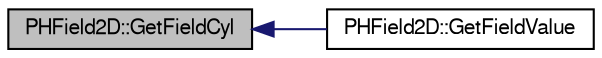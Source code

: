 digraph "PHField2D::GetFieldCyl"
{
  bgcolor="transparent";
  edge [fontname="FreeSans",fontsize="10",labelfontname="FreeSans",labelfontsize="10"];
  node [fontname="FreeSans",fontsize="10",shape=record];
  rankdir="LR";
  Node1 [label="PHField2D::GetFieldCyl",height=0.2,width=0.4,color="black", fillcolor="grey75", style="filled" fontcolor="black"];
  Node1 -> Node2 [dir="back",color="midnightblue",fontsize="10",style="solid",fontname="FreeSans"];
  Node2 [label="PHField2D::GetFieldValue",height=0.2,width=0.4,color="black",URL="$db/d49/classPHField2D.html#a6cd46d9bcc55669fc3b05715648078e8"];
}
